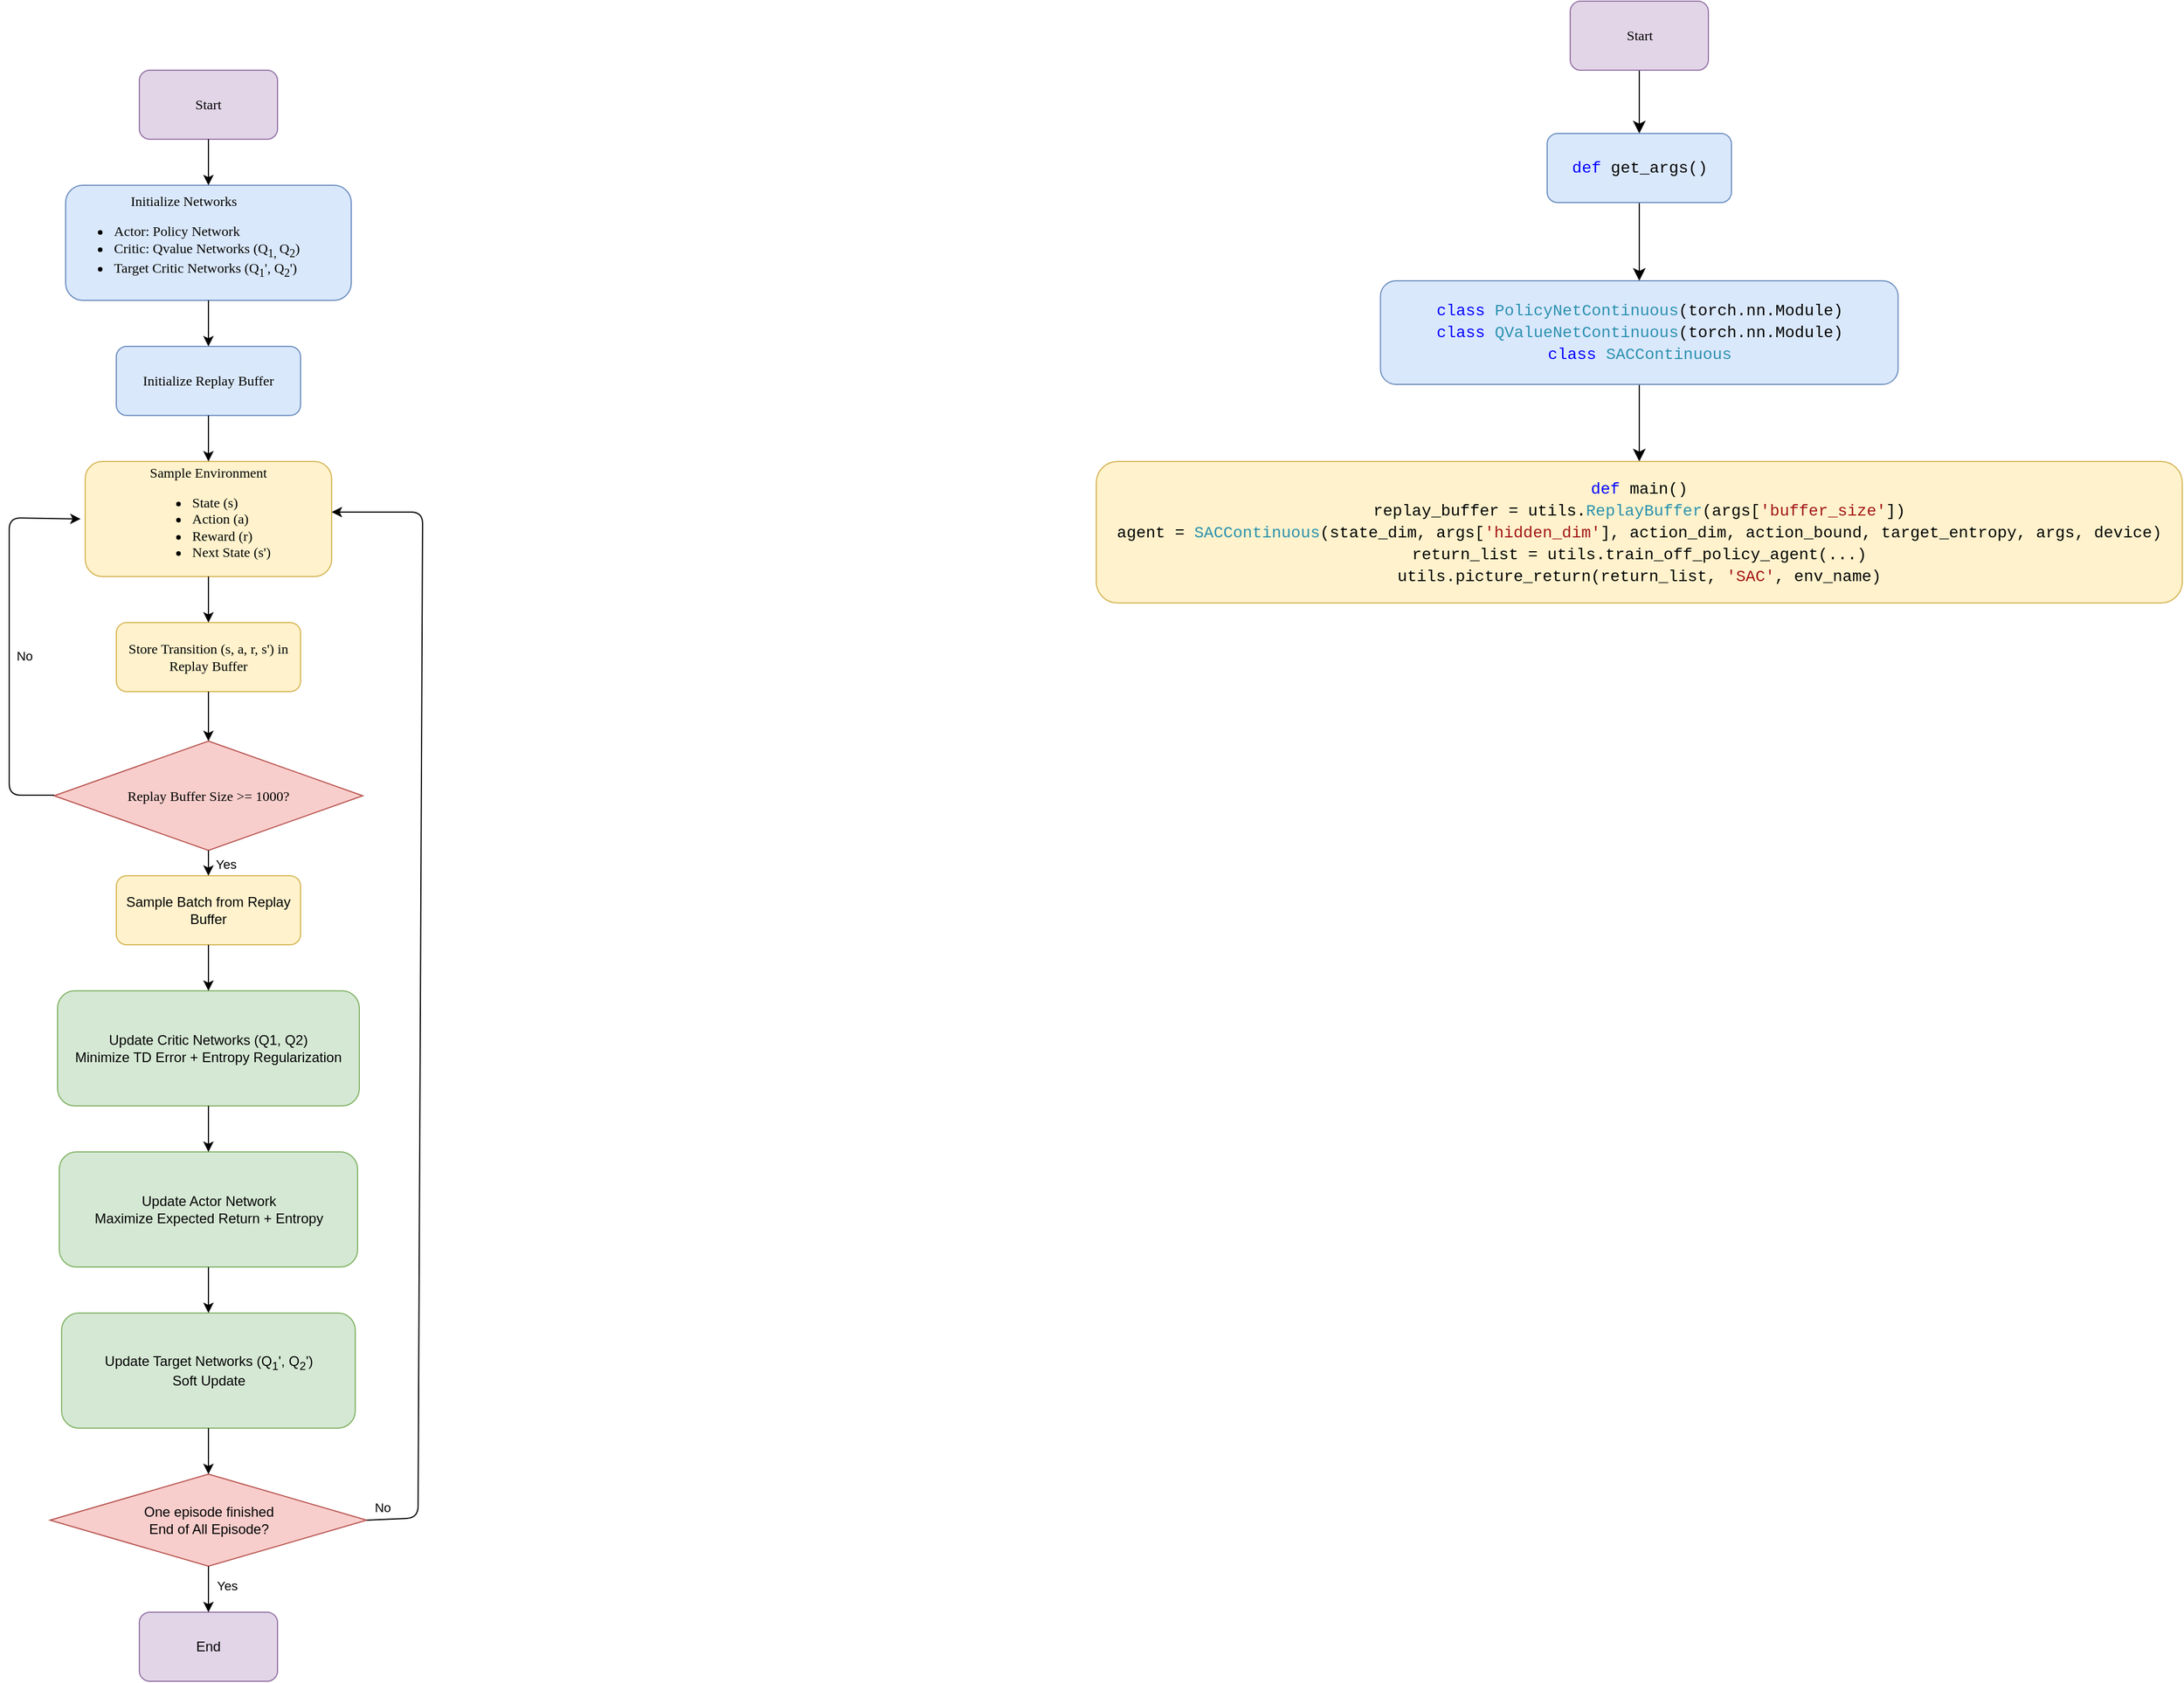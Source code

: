 <mxfile version="26.1.1">
  <diagram name="Page-1" id="RAVXwbhznxUkLN6Yk3Jf">
    <mxGraphModel dx="2444" dy="904" grid="0" gridSize="10" guides="1" tooltips="1" connect="1" arrows="1" fold="1" page="0" pageScale="1" pageWidth="850" pageHeight="1100" math="0" shadow="0">
      <root>
        <mxCell id="0" />
        <mxCell id="1" parent="0" />
        <mxCell id="9lD8Bh0DAJ6x8djIRwue-1" value="Start" style="rounded=1;whiteSpace=wrap;html=1;fillColor=#e1d5e7;strokeColor=#9673a6;fontFamily=Poppins;fontSource=https%3A%2F%2Ffonts.googleapis.com%2Fcss%3Ffamily%3DPoppins;" vertex="1" parent="1">
          <mxGeometry x="-478" y="66" width="120" height="60" as="geometry" />
        </mxCell>
        <mxCell id="9lD8Bh0DAJ6x8djIRwue-2" value="&lt;div style=&quot;text-align: center;&quot;&gt;&lt;span style=&quot;background-color: transparent; color: light-dark(rgb(0, 0, 0), rgb(255, 255, 255));&quot;&gt;Initialize Networks&lt;/span&gt;&lt;/div&gt;&lt;div&gt;&lt;ul&gt;&lt;li&gt;&lt;span style=&quot;background-color: transparent; color: light-dark(rgb(0, 0, 0), rgb(255, 255, 255));&quot;&gt;Actor: Policy Network&lt;/span&gt;&lt;/li&gt;&lt;li style=&quot;&quot;&gt;&lt;span style=&quot;background-color: transparent; color: light-dark(rgb(0, 0, 0), rgb(255, 255, 255));&quot;&gt;Critic: Qvalue Networks (Q&lt;sub&gt;1,&amp;nbsp;&lt;/sub&gt;Q&lt;sub&gt;2&lt;/sub&gt;)&lt;/span&gt;&lt;/li&gt;&lt;li&gt;Target Critic Networks (Q&lt;sub&gt;1&lt;/sub&gt;&#39;, Q&lt;sub&gt;2&lt;/sub&gt;&#39;)&lt;/li&gt;&lt;/ul&gt;&lt;/div&gt;" style="rounded=1;whiteSpace=wrap;html=1;fillColor=#dae8fc;strokeColor=#6c8ebf;fontFamily=Poppins;fontSource=https%3A%2F%2Ffonts.googleapis.com%2Fcss%3Ffamily%3DPoppins;align=left;" vertex="1" parent="1">
          <mxGeometry x="-542" y="166" width="248" height="100" as="geometry" />
        </mxCell>
        <mxCell id="9lD8Bh0DAJ6x8djIRwue-3" value="Initialize Replay Buffer" style="rounded=1;whiteSpace=wrap;html=1;fillColor=#dae8fc;strokeColor=#6c8ebf;fontFamily=Poppins;fontSource=https%3A%2F%2Ffonts.googleapis.com%2Fcss%3Ffamily%3DPoppins;" vertex="1" parent="1">
          <mxGeometry x="-498" y="306" width="160" height="60" as="geometry" />
        </mxCell>
        <mxCell id="9lD8Bh0DAJ6x8djIRwue-4" value="Sample Environment&lt;br&gt;&lt;ul&gt;&lt;li style=&quot;text-align: left;&quot;&gt;State (s)&lt;/li&gt;&lt;li style=&quot;text-align: left;&quot;&gt;Action (a)&lt;/li&gt;&lt;li style=&quot;text-align: left;&quot;&gt;Reward (r)&lt;/li&gt;&lt;li style=&quot;text-align: left;&quot;&gt;Next State (s&#39;)&lt;/li&gt;&lt;/ul&gt;" style="rounded=1;whiteSpace=wrap;html=1;fillColor=#fff2cc;strokeColor=#d6b656;fontFamily=Poppins;fontSource=https%3A%2F%2Ffonts.googleapis.com%2Fcss%3Ffamily%3DPoppins;" vertex="1" parent="1">
          <mxGeometry x="-525" y="406" width="214" height="100" as="geometry" />
        </mxCell>
        <mxCell id="9lD8Bh0DAJ6x8djIRwue-5" value="Store Transition (s, a, r, s&#39;) in Replay Buffer" style="rounded=1;whiteSpace=wrap;html=1;fillColor=#fff2cc;strokeColor=#d6b656;fontFamily=Poppins;fontSource=https%3A%2F%2Ffonts.googleapis.com%2Fcss%3Ffamily%3DPoppins;" vertex="1" parent="1">
          <mxGeometry x="-498" y="546" width="160" height="60" as="geometry" />
        </mxCell>
        <mxCell id="9lD8Bh0DAJ6x8djIRwue-6" value="Replay Buffer Size &amp;gt;= 1000?" style="rhombus;whiteSpace=wrap;html=1;fillColor=#f8cecc;strokeColor=#b85450;fontFamily=Poppins;fontSource=https%3A%2F%2Ffonts.googleapis.com%2Fcss%3Ffamily%3DPoppins;" vertex="1" parent="1">
          <mxGeometry x="-552" y="649" width="268" height="95" as="geometry" />
        </mxCell>
        <mxCell id="9lD8Bh0DAJ6x8djIRwue-7" value="Yes" style="edgeLabel;html=1;align=center;verticalAlign=middle;resizable=0;points=[];" vertex="1" connectable="0" parent="9lD8Bh0DAJ6x8djIRwue-6">
          <mxGeometry x="-0.5" y="1" relative="1" as="geometry">
            <mxPoint x="283" y="12" as="offset" />
          </mxGeometry>
        </mxCell>
        <mxCell id="9lD8Bh0DAJ6x8djIRwue-8" value="No" style="edgeLabel;html=1;align=center;verticalAlign=middle;resizable=0;points=[];" vertex="1" connectable="0" parent="9lD8Bh0DAJ6x8djIRwue-6">
          <mxGeometry x="0.5" y="-1" relative="1" as="geometry">
            <mxPoint x="-160" y="21" as="offset" />
          </mxGeometry>
        </mxCell>
        <mxCell id="9lD8Bh0DAJ6x8djIRwue-9" value="Sample Batch from Replay Buffer" style="rounded=1;whiteSpace=wrap;html=1;fillColor=#fff2cc;strokeColor=#d6b656;" vertex="1" parent="1">
          <mxGeometry x="-498" y="766" width="160" height="60" as="geometry" />
        </mxCell>
        <mxCell id="9lD8Bh0DAJ6x8djIRwue-10" value="Update Critic Networks (Q1, Q2)&lt;br&gt;Minimize TD Error + Entropy Regularization" style="rounded=1;whiteSpace=wrap;html=1;fillColor=#d5e8d4;strokeColor=#82b366;" vertex="1" parent="1">
          <mxGeometry x="-549" y="866" width="262" height="100" as="geometry" />
        </mxCell>
        <mxCell id="9lD8Bh0DAJ6x8djIRwue-11" value="Update Actor Network&lt;br&gt;Maximize Expected Return + Entropy" style="rounded=1;whiteSpace=wrap;html=1;fillColor=#d5e8d4;strokeColor=#82b366;" vertex="1" parent="1">
          <mxGeometry x="-547.5" y="1006" width="259" height="100" as="geometry" />
        </mxCell>
        <mxCell id="9lD8Bh0DAJ6x8djIRwue-12" value="Update Target Networks (Q&lt;sub&gt;1&lt;/sub&gt;&#39;, Q&lt;sub&gt;2&lt;/sub&gt;&#39;)&lt;br&gt;Soft Update" style="rounded=1;whiteSpace=wrap;html=1;fillColor=#d5e8d4;strokeColor=#82b366;" vertex="1" parent="1">
          <mxGeometry x="-545.5" y="1146" width="255" height="100" as="geometry" />
        </mxCell>
        <mxCell id="9lD8Bh0DAJ6x8djIRwue-13" value="&lt;div&gt;One episode finished&lt;/div&gt;End of All Episode?" style="rhombus;whiteSpace=wrap;html=1;fillColor=#f8cecc;strokeColor=#b85450;" vertex="1" parent="1">
          <mxGeometry x="-555.5" y="1286" width="275" height="80" as="geometry" />
        </mxCell>
        <mxCell id="9lD8Bh0DAJ6x8djIRwue-14" value="Yes" style="edgeLabel;html=1;align=center;verticalAlign=middle;resizable=0;points=[];" vertex="1" connectable="0" parent="9lD8Bh0DAJ6x8djIRwue-13">
          <mxGeometry x="-0.5" y="1" relative="1" as="geometry">
            <mxPoint x="291" y="17" as="offset" />
          </mxGeometry>
        </mxCell>
        <mxCell id="9lD8Bh0DAJ6x8djIRwue-15" value="No" style="edgeLabel;html=1;align=center;verticalAlign=middle;resizable=0;points=[];" vertex="1" connectable="0" parent="9lD8Bh0DAJ6x8djIRwue-13">
          <mxGeometry x="0.5" y="-1" relative="1" as="geometry">
            <mxPoint x="151" y="109" as="offset" />
          </mxGeometry>
        </mxCell>
        <mxCell id="9lD8Bh0DAJ6x8djIRwue-16" value="End" style="rounded=1;whiteSpace=wrap;html=1;fillColor=#e1d5e7;strokeColor=#9673a6;" vertex="1" parent="1">
          <mxGeometry x="-478" y="1406" width="120" height="60" as="geometry" />
        </mxCell>
        <mxCell id="9lD8Bh0DAJ6x8djIRwue-17" value="" style="endArrow=classic;html=1;" edge="1" parent="1" source="9lD8Bh0DAJ6x8djIRwue-1" target="9lD8Bh0DAJ6x8djIRwue-2">
          <mxGeometry width="50" height="50" relative="1" as="geometry">
            <mxPoint x="-418" y="126" as="sourcePoint" />
            <mxPoint x="-418" y="166" as="targetPoint" />
          </mxGeometry>
        </mxCell>
        <mxCell id="9lD8Bh0DAJ6x8djIRwue-18" value="" style="endArrow=classic;html=1;" edge="1" parent="1" source="9lD8Bh0DAJ6x8djIRwue-2" target="9lD8Bh0DAJ6x8djIRwue-3">
          <mxGeometry width="50" height="50" relative="1" as="geometry">
            <mxPoint x="-418" y="266" as="sourcePoint" />
            <mxPoint x="-418" y="306" as="targetPoint" />
          </mxGeometry>
        </mxCell>
        <mxCell id="9lD8Bh0DAJ6x8djIRwue-19" value="" style="endArrow=classic;html=1;" edge="1" parent="1" source="9lD8Bh0DAJ6x8djIRwue-3" target="9lD8Bh0DAJ6x8djIRwue-4">
          <mxGeometry width="50" height="50" relative="1" as="geometry">
            <mxPoint x="-418" y="366" as="sourcePoint" />
            <mxPoint x="-418" y="406" as="targetPoint" />
          </mxGeometry>
        </mxCell>
        <mxCell id="9lD8Bh0DAJ6x8djIRwue-20" value="" style="endArrow=classic;html=1;" edge="1" parent="1" source="9lD8Bh0DAJ6x8djIRwue-4" target="9lD8Bh0DAJ6x8djIRwue-5">
          <mxGeometry width="50" height="50" relative="1" as="geometry">
            <mxPoint x="-418" y="506" as="sourcePoint" />
            <mxPoint x="-418" y="546" as="targetPoint" />
          </mxGeometry>
        </mxCell>
        <mxCell id="9lD8Bh0DAJ6x8djIRwue-21" value="" style="endArrow=classic;html=1;" edge="1" parent="1" source="9lD8Bh0DAJ6x8djIRwue-5" target="9lD8Bh0DAJ6x8djIRwue-6">
          <mxGeometry width="50" height="50" relative="1" as="geometry">
            <mxPoint x="-418" y="606" as="sourcePoint" />
            <mxPoint x="-418" y="646" as="targetPoint" />
          </mxGeometry>
        </mxCell>
        <mxCell id="9lD8Bh0DAJ6x8djIRwue-22" value="" style="endArrow=classic;html=1;" edge="1" parent="1" source="9lD8Bh0DAJ6x8djIRwue-6" target="9lD8Bh0DAJ6x8djIRwue-9">
          <mxGeometry width="50" height="50" relative="1" as="geometry">
            <mxPoint x="-418" y="726" as="sourcePoint" />
            <mxPoint x="-418" y="766" as="targetPoint" />
          </mxGeometry>
        </mxCell>
        <mxCell id="9lD8Bh0DAJ6x8djIRwue-23" value="" style="endArrow=classic;html=1;exitX=0;exitY=0.5;exitDx=0;exitDy=0;" edge="1" parent="1">
          <mxGeometry width="50" height="50" relative="1" as="geometry">
            <mxPoint x="-552.0" y="696" as="sourcePoint" />
            <mxPoint x="-529" y="456" as="targetPoint" />
            <Array as="points">
              <mxPoint x="-591" y="696" />
              <mxPoint x="-591" y="455" />
            </Array>
          </mxGeometry>
        </mxCell>
        <mxCell id="9lD8Bh0DAJ6x8djIRwue-24" value="" style="endArrow=classic;html=1;" edge="1" parent="1" source="9lD8Bh0DAJ6x8djIRwue-9" target="9lD8Bh0DAJ6x8djIRwue-10">
          <mxGeometry width="50" height="50" relative="1" as="geometry">
            <mxPoint x="-418" y="826" as="sourcePoint" />
            <mxPoint x="-418" y="866" as="targetPoint" />
          </mxGeometry>
        </mxCell>
        <mxCell id="9lD8Bh0DAJ6x8djIRwue-25" value="" style="endArrow=classic;html=1;" edge="1" parent="1" source="9lD8Bh0DAJ6x8djIRwue-10" target="9lD8Bh0DAJ6x8djIRwue-11">
          <mxGeometry width="50" height="50" relative="1" as="geometry">
            <mxPoint x="-418" y="966" as="sourcePoint" />
            <mxPoint x="-418" y="1006" as="targetPoint" />
          </mxGeometry>
        </mxCell>
        <mxCell id="9lD8Bh0DAJ6x8djIRwue-26" value="" style="endArrow=classic;html=1;" edge="1" parent="1" source="9lD8Bh0DAJ6x8djIRwue-11" target="9lD8Bh0DAJ6x8djIRwue-12">
          <mxGeometry width="50" height="50" relative="1" as="geometry">
            <mxPoint x="-418" y="1106" as="sourcePoint" />
            <mxPoint x="-418" y="1146" as="targetPoint" />
          </mxGeometry>
        </mxCell>
        <mxCell id="9lD8Bh0DAJ6x8djIRwue-27" value="" style="endArrow=classic;html=1;" edge="1" parent="1" source="9lD8Bh0DAJ6x8djIRwue-12" target="9lD8Bh0DAJ6x8djIRwue-13">
          <mxGeometry width="50" height="50" relative="1" as="geometry">
            <mxPoint x="-418" y="1246" as="sourcePoint" />
            <mxPoint x="-418" y="1286" as="targetPoint" />
          </mxGeometry>
        </mxCell>
        <mxCell id="9lD8Bh0DAJ6x8djIRwue-28" value="" style="endArrow=classic;html=1;" edge="1" parent="1" source="9lD8Bh0DAJ6x8djIRwue-13" target="9lD8Bh0DAJ6x8djIRwue-16">
          <mxGeometry width="50" height="50" relative="1" as="geometry">
            <mxPoint x="-418" y="1366" as="sourcePoint" />
            <mxPoint x="-418" y="1406" as="targetPoint" />
          </mxGeometry>
        </mxCell>
        <mxCell id="9lD8Bh0DAJ6x8djIRwue-29" value="" style="endArrow=classic;html=1;exitX=1;exitY=0.5;exitDx=0;exitDy=0;" edge="1" parent="1" source="9lD8Bh0DAJ6x8djIRwue-13">
          <mxGeometry width="50" height="50" relative="1" as="geometry">
            <mxPoint x="-239.36" y="1286.15" as="sourcePoint" />
            <mxPoint x="-311" y="450" as="targetPoint" />
            <Array as="points">
              <mxPoint x="-236" y="1324" />
              <mxPoint x="-232" y="450" />
            </Array>
          </mxGeometry>
        </mxCell>
        <mxCell id="9lD8Bh0DAJ6x8djIRwue-33" style="edgeStyle=none;curved=1;rounded=0;orthogonalLoop=1;jettySize=auto;html=1;exitX=0.5;exitY=1;exitDx=0;exitDy=0;fontSize=12;startSize=8;endSize=8;" edge="1" parent="1" source="9lD8Bh0DAJ6x8djIRwue-30" target="9lD8Bh0DAJ6x8djIRwue-31">
          <mxGeometry relative="1" as="geometry" />
        </mxCell>
        <mxCell id="9lD8Bh0DAJ6x8djIRwue-30" value="Start" style="rounded=1;whiteSpace=wrap;html=1;fillColor=#e1d5e7;strokeColor=#9673a6;fontFamily=Poppins;fontSource=https%3A%2F%2Ffonts.googleapis.com%2Fcss%3Ffamily%3DPoppins;" vertex="1" parent="1">
          <mxGeometry x="764.5" y="6" width="120" height="60" as="geometry" />
        </mxCell>
        <mxCell id="9lD8Bh0DAJ6x8djIRwue-35" style="edgeStyle=none;curved=1;rounded=0;orthogonalLoop=1;jettySize=auto;html=1;exitX=0.5;exitY=1;exitDx=0;exitDy=0;entryX=0.5;entryY=0;entryDx=0;entryDy=0;fontSize=12;startSize=8;endSize=8;" edge="1" parent="1" source="9lD8Bh0DAJ6x8djIRwue-31" target="9lD8Bh0DAJ6x8djIRwue-34">
          <mxGeometry relative="1" as="geometry" />
        </mxCell>
        <mxCell id="9lD8Bh0DAJ6x8djIRwue-31" value="&lt;div style=&quot;font-family: &amp;quot;JetBrains Mono&amp;quot;, Consolas, &amp;quot;Courier New&amp;quot;, monospace, Consolas, &amp;quot;Courier New&amp;quot;, monospace; font-size: 14px; line-height: 19px; white-space: pre;&quot;&gt;&lt;span style=&quot;color: #0000ff;&quot;&gt;def&lt;/span&gt; get_args()&lt;/div&gt;" style="rounded=1;whiteSpace=wrap;html=1;fillColor=#dae8fc;strokeColor=#6c8ebf;fontFamily=Poppins;fontSource=https%3A%2F%2Ffonts.googleapis.com%2Fcss%3Ffamily%3DPoppins;" vertex="1" parent="1">
          <mxGeometry x="744.5" y="121" width="160" height="60" as="geometry" />
        </mxCell>
        <mxCell id="9lD8Bh0DAJ6x8djIRwue-37" value="" style="edgeStyle=none;curved=1;rounded=0;orthogonalLoop=1;jettySize=auto;html=1;fontSize=12;startSize=8;endSize=8;" edge="1" parent="1" source="9lD8Bh0DAJ6x8djIRwue-34" target="9lD8Bh0DAJ6x8djIRwue-36">
          <mxGeometry relative="1" as="geometry" />
        </mxCell>
        <mxCell id="9lD8Bh0DAJ6x8djIRwue-34" value="&lt;div style=&quot;font-family: &amp;quot;JetBrains Mono&amp;quot;, Consolas, &amp;quot;Courier New&amp;quot;, monospace, Consolas, &amp;quot;Courier New&amp;quot;, monospace; font-size: 14px; line-height: 19px; white-space: pre;&quot;&gt;&lt;span style=&quot;color: rgb(0, 0, 255);&quot;&gt;class&lt;/span&gt; &lt;span style=&quot;color: rgb(43, 145, 175);&quot;&gt;PolicyNetContinuous&lt;/span&gt;(torch.nn.&lt;span&gt;&lt;font style=&quot;color: rgb(0, 0, 0);&quot;&gt;Module&lt;/font&gt;&lt;/span&gt;)&lt;/div&gt;&lt;div&gt;&lt;div style=&quot;font-family: &amp;quot;JetBrains Mono&amp;quot;, Consolas, &amp;quot;Courier New&amp;quot;, monospace, Consolas, &amp;quot;Courier New&amp;quot;, monospace; font-size: 14px; line-height: 19px; white-space: pre;&quot;&gt;&lt;span style=&quot;color: rgb(0, 0, 255);&quot;&gt;class&lt;/span&gt; &lt;span style=&quot;color: rgb(43, 145, 175);&quot;&gt;QValueNetContinuous&lt;/span&gt;(torch.nn.&lt;span&gt;&lt;font style=&quot;color: rgb(0, 0, 0);&quot;&gt;Module&lt;/font&gt;&lt;/span&gt;)&lt;/div&gt;&lt;div style=&quot;font-family: &amp;quot;JetBrains Mono&amp;quot;, Consolas, &amp;quot;Courier New&amp;quot;, monospace, Consolas, &amp;quot;Courier New&amp;quot;, monospace; font-size: 14px; line-height: 19px; white-space: pre;&quot;&gt;&lt;div style=&quot;line-height: 19px;&quot;&gt;&lt;span style=&quot;color: rgb(0, 0, 255);&quot;&gt;class&lt;/span&gt; &lt;span style=&quot;color: rgb(43, 145, 175);&quot;&gt;SACContinuous&lt;/span&gt;&lt;/div&gt;&lt;/div&gt;&lt;/div&gt;" style="rounded=1;whiteSpace=wrap;html=1;fillColor=#dae8fc;strokeColor=#6c8ebf;fontFamily=Poppins;fontSource=https%3A%2F%2Ffonts.googleapis.com%2Fcss%3Ffamily%3DPoppins;align=center;" vertex="1" parent="1">
          <mxGeometry x="599.75" y="249" width="449.5" height="90" as="geometry" />
        </mxCell>
        <mxCell id="9lD8Bh0DAJ6x8djIRwue-36" value="&lt;div style=&quot;font-family: &amp;quot;JetBrains Mono&amp;quot;, Consolas, &amp;quot;Courier New&amp;quot;, monospace, Consolas, &amp;quot;Courier New&amp;quot;, monospace; font-size: 14px; line-height: 19px; white-space: pre;&quot;&gt;&lt;span style=&quot;color: rgb(0, 0, 255);&quot;&gt;def&lt;/span&gt; main()&lt;/div&gt;&lt;div style=&quot;font-family: &amp;quot;JetBrains Mono&amp;quot;, Consolas, &amp;quot;Courier New&amp;quot;, monospace, Consolas, &amp;quot;Courier New&amp;quot;, monospace; font-size: 14px; line-height: 19px; white-space: pre;&quot;&gt;&lt;div style=&quot;line-height: 19px;&quot;&gt;replay_buffer = utils.&lt;span style=&quot;color: rgb(43, 145, 175);&quot;&gt;ReplayBuffer&lt;/span&gt;(args[&lt;span style=&quot;color: rgb(163, 21, 21);&quot;&gt;&#39;buffer_size&#39;&lt;/span&gt;])&lt;/div&gt;&lt;div style=&quot;line-height: 19px;&quot;&gt;&lt;div style=&quot;line-height: 19px;&quot;&gt;agent = &lt;span style=&quot;color: rgb(43, 145, 175);&quot;&gt;SACContinuous&lt;/span&gt;(state_dim, args[&lt;span style=&quot;color: rgb(163, 21, 21);&quot;&gt;&#39;hidden_dim&#39;&lt;/span&gt;], action_dim, action_bound, target_entropy, args, device)&lt;/div&gt;&lt;div style=&quot;line-height: 19px;&quot;&gt;&lt;div style=&quot;line-height: 19px;&quot;&gt;return_list = utils.train_off_policy_agent(...)&lt;/div&gt;&lt;div style=&quot;line-height: 19px;&quot;&gt;&lt;div style=&quot;line-height: 19px;&quot;&gt;utils.picture_return(return_list, &lt;span style=&quot;color: rgb(163, 21, 21);&quot;&gt;&#39;SAC&#39;&lt;/span&gt;, env_name)&lt;/div&gt;&lt;/div&gt;&lt;/div&gt;&lt;/div&gt;&lt;/div&gt;" style="whiteSpace=wrap;html=1;fontFamily=Poppins;align=center;fillColor=#fff2cc;strokeColor=#d6b656;rounded=1;fontSource=https%3A%2F%2Ffonts.googleapis.com%2Fcss%3Ffamily%3DPoppins;" vertex="1" parent="1">
          <mxGeometry x="353" y="406" width="943" height="123" as="geometry" />
        </mxCell>
      </root>
    </mxGraphModel>
  </diagram>
</mxfile>
